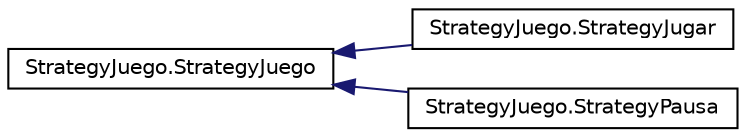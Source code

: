 digraph "Graphical Class Hierarchy"
{
 // LATEX_PDF_SIZE
  edge [fontname="Helvetica",fontsize="10",labelfontname="Helvetica",labelfontsize="10"];
  node [fontname="Helvetica",fontsize="10",shape=record];
  rankdir="LR";
  Node0 [label="StrategyJuego.StrategyJuego",height=0.2,width=0.4,color="black", fillcolor="white", style="filled",URL="$class_strategy_juego_1_1_strategy_juego.html",tooltip=" "];
  Node0 -> Node1 [dir="back",color="midnightblue",fontsize="10",style="solid",fontname="Helvetica"];
  Node1 [label="StrategyJuego.StrategyJugar",height=0.2,width=0.4,color="black", fillcolor="white", style="filled",URL="$class_strategy_juego_1_1_strategy_jugar.html",tooltip=" "];
  Node0 -> Node2 [dir="back",color="midnightblue",fontsize="10",style="solid",fontname="Helvetica"];
  Node2 [label="StrategyJuego.StrategyPausa",height=0.2,width=0.4,color="black", fillcolor="white", style="filled",URL="$class_strategy_juego_1_1_strategy_pausa.html",tooltip=" "];
}
